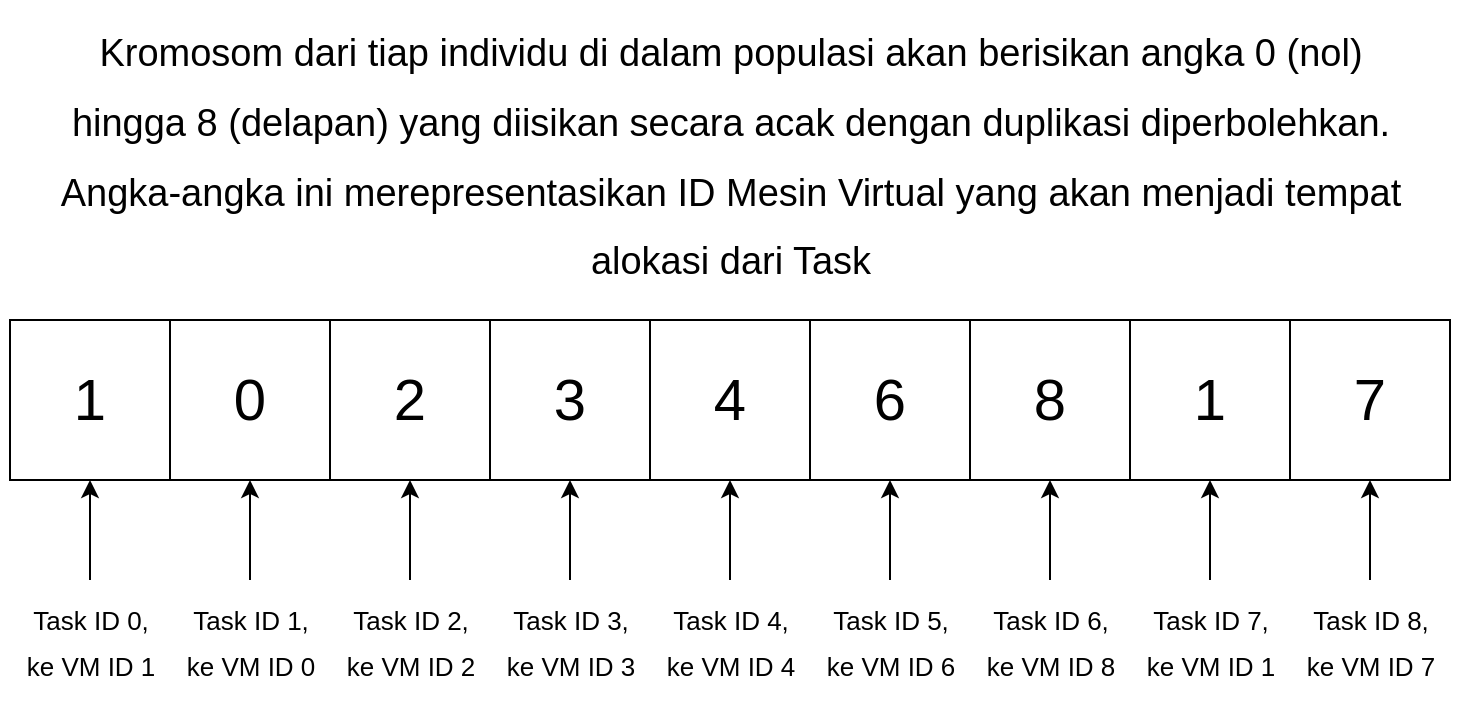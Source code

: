 <mxfile version="20.7.4" type="device"><diagram id="8QseEkYZdo6rCIRLo5xy" name="Page-1"><mxGraphModel dx="1066" dy="596" grid="1" gridSize="10" guides="1" tooltips="1" connect="1" arrows="1" fold="1" page="1" pageScale="1" pageWidth="827" pageHeight="1169" math="0" shadow="0"><root><mxCell id="0"/><mxCell id="1" parent="0"/><mxCell id="N5oQcSHVJd35t2jDAims-1" value="&lt;font style=&quot;font-size: 29px;&quot;&gt;1&lt;/font&gt;" style="whiteSpace=wrap;html=1;aspect=fixed;" vertex="1" parent="1"><mxGeometry x="54" y="260" width="80" height="80" as="geometry"/></mxCell><mxCell id="N5oQcSHVJd35t2jDAims-22" value="&lt;font style=&quot;font-size: 29px;&quot;&gt;0&lt;/font&gt;" style="whiteSpace=wrap;html=1;aspect=fixed;" vertex="1" parent="1"><mxGeometry x="134" y="260" width="80" height="80" as="geometry"/></mxCell><mxCell id="N5oQcSHVJd35t2jDAims-23" value="&lt;font style=&quot;font-size: 29px;&quot;&gt;2&lt;/font&gt;" style="whiteSpace=wrap;html=1;aspect=fixed;" vertex="1" parent="1"><mxGeometry x="214" y="260" width="80" height="80" as="geometry"/></mxCell><mxCell id="N5oQcSHVJd35t2jDAims-24" value="&lt;font style=&quot;font-size: 29px;&quot;&gt;3&lt;/font&gt;" style="whiteSpace=wrap;html=1;aspect=fixed;" vertex="1" parent="1"><mxGeometry x="294" y="260" width="80" height="80" as="geometry"/></mxCell><mxCell id="N5oQcSHVJd35t2jDAims-25" value="&lt;font style=&quot;font-size: 29px;&quot;&gt;4&lt;/font&gt;" style="whiteSpace=wrap;html=1;aspect=fixed;" vertex="1" parent="1"><mxGeometry x="374" y="260" width="80" height="80" as="geometry"/></mxCell><mxCell id="N5oQcSHVJd35t2jDAims-26" value="&lt;font style=&quot;font-size: 29px;&quot;&gt;6&lt;/font&gt;" style="whiteSpace=wrap;html=1;aspect=fixed;" vertex="1" parent="1"><mxGeometry x="454" y="260" width="80" height="80" as="geometry"/></mxCell><mxCell id="N5oQcSHVJd35t2jDAims-27" value="&lt;font style=&quot;font-size: 29px;&quot;&gt;8&lt;/font&gt;" style="whiteSpace=wrap;html=1;aspect=fixed;" vertex="1" parent="1"><mxGeometry x="534" y="260" width="80" height="80" as="geometry"/></mxCell><mxCell id="N5oQcSHVJd35t2jDAims-28" value="&lt;font style=&quot;font-size: 29px;&quot;&gt;1&lt;/font&gt;" style="whiteSpace=wrap;html=1;aspect=fixed;" vertex="1" parent="1"><mxGeometry x="614" y="260" width="80" height="80" as="geometry"/></mxCell><mxCell id="N5oQcSHVJd35t2jDAims-29" value="&lt;font style=&quot;font-size: 29px;&quot;&gt;7&lt;/font&gt;" style="whiteSpace=wrap;html=1;aspect=fixed;" vertex="1" parent="1"><mxGeometry x="694" y="260" width="80" height="80" as="geometry"/></mxCell><mxCell id="N5oQcSHVJd35t2jDAims-30" value="&lt;font style=&quot;font-size: 19px;&quot;&gt;Kromosom dari tiap individu di dalam populasi akan berisikan angka 0 (nol) &lt;br&gt;hingga 8 (delapan) yang diisikan secara acak dengan duplikasi diperbolehkan.&lt;br&gt;Angka-angka ini merepresentasikan ID Mesin Virtual yang akan menjadi tempat&lt;br style=&quot;border-color: var(--border-color);&quot;&gt;alokasi dari Task&lt;br&gt;&lt;/font&gt;" style="text;html=1;align=center;verticalAlign=middle;resizable=0;points=[];autosize=1;strokeColor=none;fillColor=none;fontSize=29;" vertex="1" parent="1"><mxGeometry x="69" y="100" width="690" height="150" as="geometry"/></mxCell><mxCell id="N5oQcSHVJd35t2jDAims-33" style="edgeStyle=orthogonalEdgeStyle;rounded=0;orthogonalLoop=1;jettySize=auto;html=1;entryX=0.5;entryY=1;entryDx=0;entryDy=0;fontSize=10;" edge="1" parent="1" source="N5oQcSHVJd35t2jDAims-32" target="N5oQcSHVJd35t2jDAims-1"><mxGeometry relative="1" as="geometry"/></mxCell><mxCell id="N5oQcSHVJd35t2jDAims-32" value="&lt;font style=&quot;font-size: 13px;&quot;&gt;Task ID 0,&lt;br&gt;ke VM ID 1&lt;/font&gt;" style="text;html=1;align=center;verticalAlign=middle;resizable=0;points=[];autosize=1;strokeColor=none;fillColor=none;fontSize=19;" vertex="1" parent="1"><mxGeometry x="49" y="390" width="90" height="60" as="geometry"/></mxCell><mxCell id="N5oQcSHVJd35t2jDAims-43" style="edgeStyle=orthogonalEdgeStyle;rounded=0;orthogonalLoop=1;jettySize=auto;html=1;entryX=0.5;entryY=1;entryDx=0;entryDy=0;fontSize=13;" edge="1" parent="1" source="N5oQcSHVJd35t2jDAims-35" target="N5oQcSHVJd35t2jDAims-22"><mxGeometry relative="1" as="geometry"/></mxCell><mxCell id="N5oQcSHVJd35t2jDAims-35" value="&lt;font style=&quot;font-size: 13px;&quot;&gt;Task ID 1,&lt;br&gt;ke VM ID 0&lt;/font&gt;" style="text;html=1;align=center;verticalAlign=middle;resizable=0;points=[];autosize=1;strokeColor=none;fillColor=none;fontSize=19;" vertex="1" parent="1"><mxGeometry x="129" y="390" width="90" height="60" as="geometry"/></mxCell><mxCell id="N5oQcSHVJd35t2jDAims-44" style="edgeStyle=orthogonalEdgeStyle;rounded=0;orthogonalLoop=1;jettySize=auto;html=1;entryX=0.5;entryY=1;entryDx=0;entryDy=0;fontSize=13;" edge="1" parent="1" source="N5oQcSHVJd35t2jDAims-36" target="N5oQcSHVJd35t2jDAims-23"><mxGeometry relative="1" as="geometry"/></mxCell><mxCell id="N5oQcSHVJd35t2jDAims-36" value="&lt;font style=&quot;font-size: 13px;&quot;&gt;Task ID 2,&lt;br&gt;ke VM ID 2&lt;/font&gt;" style="text;html=1;align=center;verticalAlign=middle;resizable=0;points=[];autosize=1;strokeColor=none;fillColor=none;fontSize=19;" vertex="1" parent="1"><mxGeometry x="209" y="390" width="90" height="60" as="geometry"/></mxCell><mxCell id="N5oQcSHVJd35t2jDAims-45" style="edgeStyle=orthogonalEdgeStyle;rounded=0;orthogonalLoop=1;jettySize=auto;html=1;entryX=0.5;entryY=1;entryDx=0;entryDy=0;fontSize=13;" edge="1" parent="1" source="N5oQcSHVJd35t2jDAims-37" target="N5oQcSHVJd35t2jDAims-24"><mxGeometry relative="1" as="geometry"/></mxCell><mxCell id="N5oQcSHVJd35t2jDAims-37" value="&lt;font style=&quot;font-size: 13px;&quot;&gt;Task ID 3,&lt;br&gt;ke VM ID 3&lt;/font&gt;" style="text;html=1;align=center;verticalAlign=middle;resizable=0;points=[];autosize=1;strokeColor=none;fillColor=none;fontSize=19;" vertex="1" parent="1"><mxGeometry x="289" y="390" width="90" height="60" as="geometry"/></mxCell><mxCell id="N5oQcSHVJd35t2jDAims-46" style="edgeStyle=orthogonalEdgeStyle;rounded=0;orthogonalLoop=1;jettySize=auto;html=1;entryX=0.5;entryY=1;entryDx=0;entryDy=0;fontSize=13;" edge="1" parent="1" source="N5oQcSHVJd35t2jDAims-38" target="N5oQcSHVJd35t2jDAims-25"><mxGeometry relative="1" as="geometry"/></mxCell><mxCell id="N5oQcSHVJd35t2jDAims-38" value="&lt;font style=&quot;font-size: 13px;&quot;&gt;Task ID 4,&lt;br&gt;ke VM ID 4&lt;/font&gt;" style="text;html=1;align=center;verticalAlign=middle;resizable=0;points=[];autosize=1;strokeColor=none;fillColor=none;fontSize=19;" vertex="1" parent="1"><mxGeometry x="369" y="390" width="90" height="60" as="geometry"/></mxCell><mxCell id="N5oQcSHVJd35t2jDAims-47" style="edgeStyle=orthogonalEdgeStyle;rounded=0;orthogonalLoop=1;jettySize=auto;html=1;entryX=0.5;entryY=1;entryDx=0;entryDy=0;fontSize=13;" edge="1" parent="1" source="N5oQcSHVJd35t2jDAims-39" target="N5oQcSHVJd35t2jDAims-26"><mxGeometry relative="1" as="geometry"/></mxCell><mxCell id="N5oQcSHVJd35t2jDAims-39" value="&lt;font style=&quot;font-size: 13px;&quot;&gt;Task ID 5,&lt;br&gt;ke VM ID 6&lt;/font&gt;" style="text;html=1;align=center;verticalAlign=middle;resizable=0;points=[];autosize=1;strokeColor=none;fillColor=none;fontSize=19;" vertex="1" parent="1"><mxGeometry x="449" y="390" width="90" height="60" as="geometry"/></mxCell><mxCell id="N5oQcSHVJd35t2jDAims-48" style="edgeStyle=orthogonalEdgeStyle;rounded=0;orthogonalLoop=1;jettySize=auto;html=1;entryX=0.5;entryY=1;entryDx=0;entryDy=0;fontSize=13;" edge="1" parent="1" source="N5oQcSHVJd35t2jDAims-40" target="N5oQcSHVJd35t2jDAims-27"><mxGeometry relative="1" as="geometry"/></mxCell><mxCell id="N5oQcSHVJd35t2jDAims-40" value="&lt;font style=&quot;font-size: 13px;&quot;&gt;Task ID 6,&lt;br&gt;ke VM ID 8&lt;/font&gt;" style="text;html=1;align=center;verticalAlign=middle;resizable=0;points=[];autosize=1;strokeColor=none;fillColor=none;fontSize=19;" vertex="1" parent="1"><mxGeometry x="529" y="390" width="90" height="60" as="geometry"/></mxCell><mxCell id="N5oQcSHVJd35t2jDAims-49" style="edgeStyle=orthogonalEdgeStyle;rounded=0;orthogonalLoop=1;jettySize=auto;html=1;entryX=0.5;entryY=1;entryDx=0;entryDy=0;fontSize=13;" edge="1" parent="1" source="N5oQcSHVJd35t2jDAims-41" target="N5oQcSHVJd35t2jDAims-28"><mxGeometry relative="1" as="geometry"/></mxCell><mxCell id="N5oQcSHVJd35t2jDAims-41" value="&lt;font style=&quot;font-size: 13px;&quot;&gt;Task ID 7,&lt;br&gt;ke VM ID 1&lt;/font&gt;" style="text;html=1;align=center;verticalAlign=middle;resizable=0;points=[];autosize=1;strokeColor=none;fillColor=none;fontSize=19;" vertex="1" parent="1"><mxGeometry x="609" y="390" width="90" height="60" as="geometry"/></mxCell><mxCell id="N5oQcSHVJd35t2jDAims-51" style="edgeStyle=orthogonalEdgeStyle;rounded=0;orthogonalLoop=1;jettySize=auto;html=1;entryX=0.5;entryY=1;entryDx=0;entryDy=0;fontSize=13;" edge="1" parent="1" source="N5oQcSHVJd35t2jDAims-42" target="N5oQcSHVJd35t2jDAims-29"><mxGeometry relative="1" as="geometry"/></mxCell><mxCell id="N5oQcSHVJd35t2jDAims-42" value="&lt;font style=&quot;font-size: 13px;&quot;&gt;Task ID 8,&lt;br&gt;ke VM ID 7&lt;/font&gt;" style="text;html=1;align=center;verticalAlign=middle;resizable=0;points=[];autosize=1;strokeColor=none;fillColor=none;fontSize=19;" vertex="1" parent="1"><mxGeometry x="689" y="390" width="90" height="60" as="geometry"/></mxCell></root></mxGraphModel></diagram></mxfile>